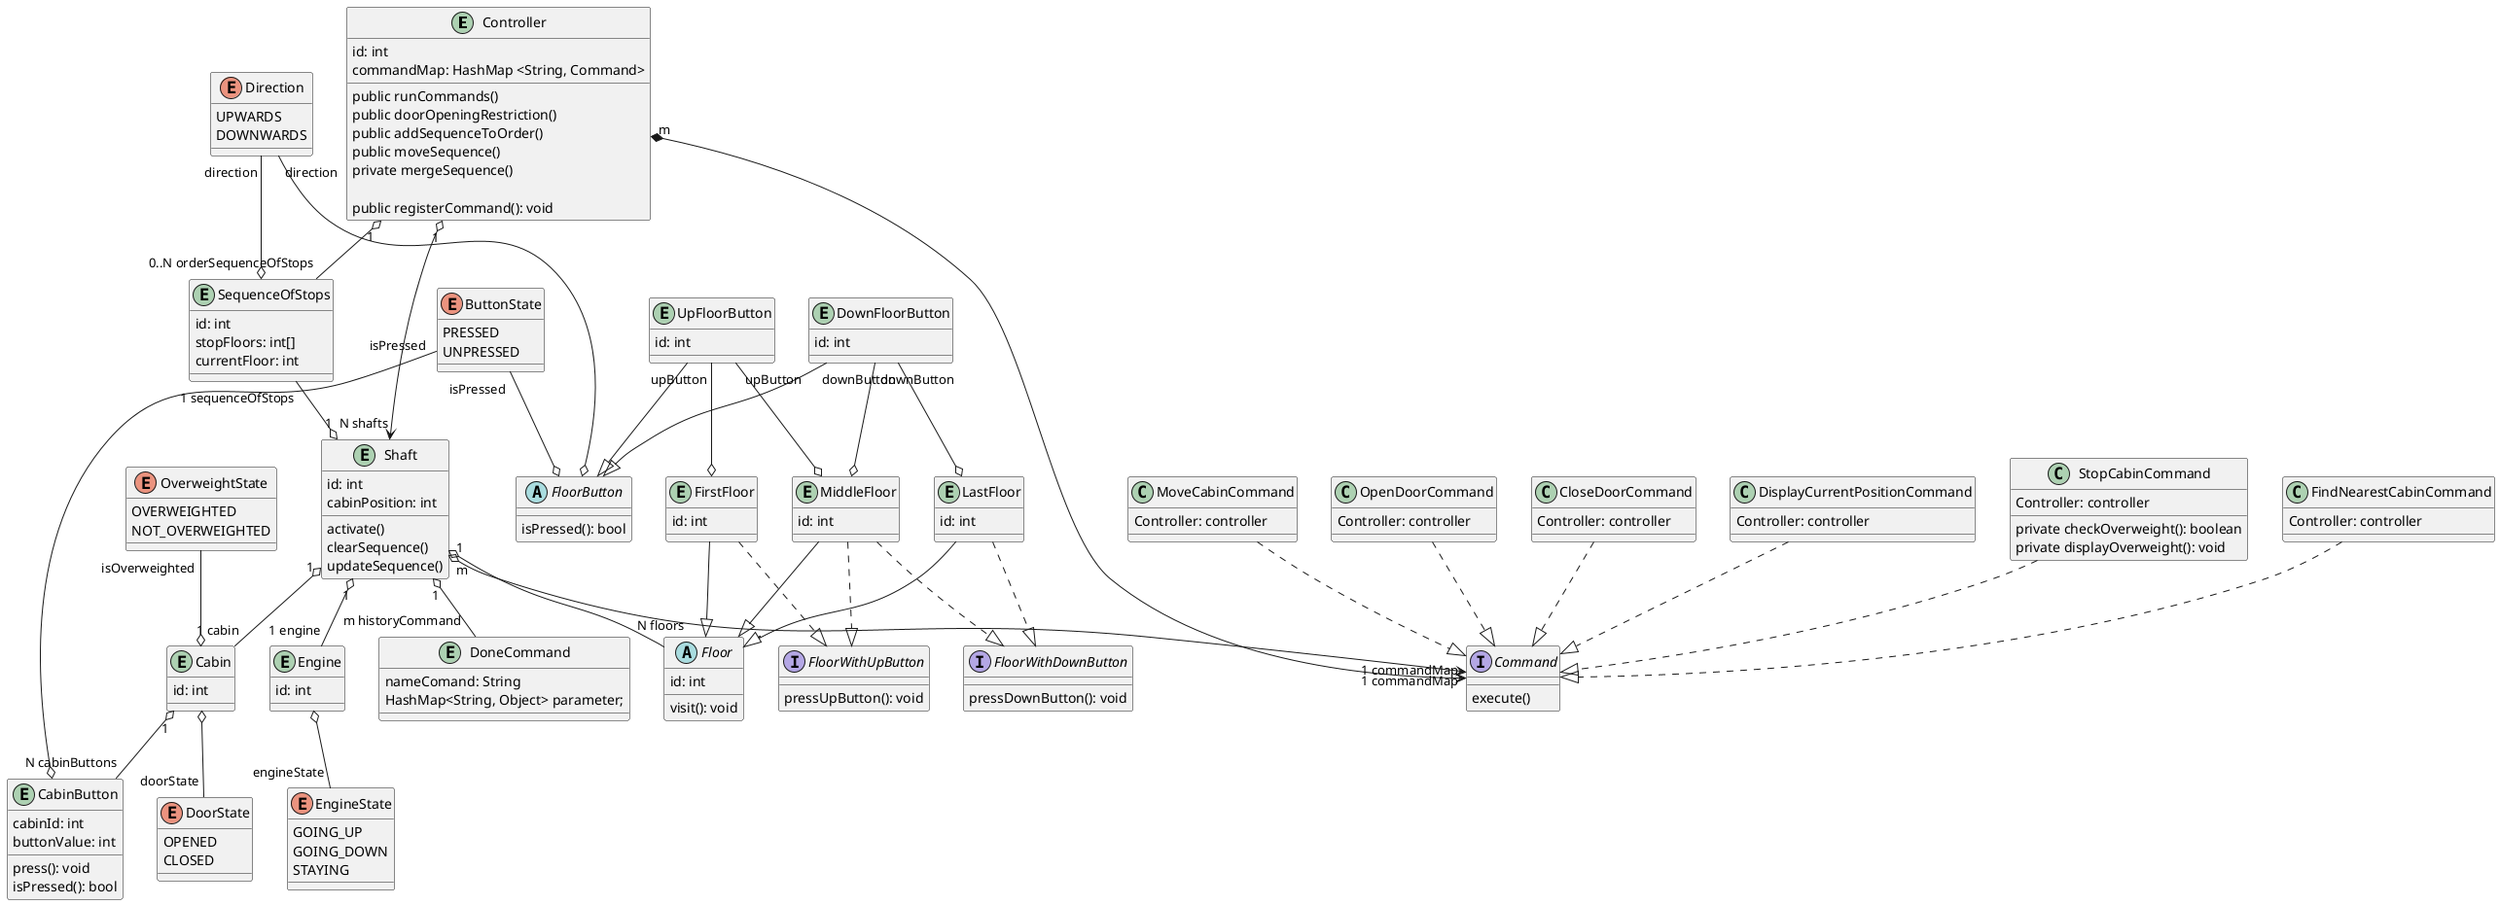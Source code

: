 @startuml
entity "Controller"{
id: int
commandMap: HashMap <String, Command>
public runCommands()
public doorOpeningRestriction()
public addSequenceToOrder()
public moveSequence()
private mergeSequence()

public registerCommand(): void
}

enum DoorState{
OPENED
CLOSED
}

entity Cabin{
id: int
}

entity SequenceOfStops {
id: int
stopFloors: int[]
currentFloor: int
}

Direction "direction" --o SequenceOfStops


enum EngineState{
GOING_UP
GOING_DOWN
STAYING
}

enum Direction{
UPWARDS
DOWNWARDS
}

enum ButtonState{
PRESSED
UNPRESSED
}

entity "CabinButton"{
cabinId: int
buttonValue: int

press(): void
isPressed(): bool
}


abstract "FloorButton"{
  isPressed(): bool
}

entity "UpFloorButton" {
  id: int
}

entity "DownFloorButton" {
 id: int
}

"UpFloorButton" --|> "FloorButton"
"DownFloorButton" --|> "FloorButton"

abstract Floor{
  id: int
  visit(): void
}

interface FloorWithUpButton {
  pressUpButton(): void
}

interface FloorWithDownButton {
 pressDownButton(): void
}



entity FirstFloor {
  id: int
}

FirstFloor --|> Floor
FirstFloor ..|> FloorWithUpButton

entity LastFloor {
  id: int
}

LastFloor --|> Floor
LastFloor ..|> FloorWithDownButton

entity MiddleFloor {
  id: int
}

"UpFloorButton" "upButton" --o FirstFloor
"UpFloorButton" "upButton" --o MiddleFloor

"DownFloorButton" "downButton" --o MiddleFloor
"DownFloorButton" "downButton" --o LastFloor

MiddleFloor --|> Floor
MiddleFloor ..|> FloorWithUpButton
MiddleFloor ..|> FloorWithDownButton

Direction "direction" --o "FloorButton"

Cabin "1" o-- "N cabinButtons" "CabinButton"
ButtonState "isPressed " --o "FloorButton"
ButtonState "isPressed " --o "CabinButton"

entity Engine {
  id: int
}

Engine o-- "engineState" EngineState

entity DoneCommand{
    nameComand: String
    HashMap<String, Object> parameter;
}

entity Shaft {
  id: int
  cabinPosition: int
  activate()
  clearSequence()
  updateSequence()
}

Shaft "1" o-- "m historyCommand" DoneCommand

Shaft "1" o-- "1 engine" Engine

Shaft "1" o-- "N floors" Floor
Controller "1" o--> "N shafts" Shaft

Shaft "1" o-- "1 cabin" Cabin

Cabin o-- "doorState" DoorState

SequenceOfStops "1 sequenceOfStops" --o "1" Shaft
Controller "1" o-- "0..N orderSequenceOfStops" SequenceOfStops

interface Command {
    execute()
}

class MoveCabinCommand {
    Controller: controller
}
class OpenDoorCommand {
    Controller: controller
}
class CloseDoorCommand {
    Controller: controller
}
class DisplayCurrentPositionCommand{
    Controller: controller
}
class StopCabinCommand {
    Controller: controller

    private checkOverweight(): boolean
    private displayOverweight(): void
}

class FindNearestCabinCommand {
    Controller: controller
}

enum OverweightState {
    OVERWEIGHTED
    NOT_OVERWEIGHTED
}

OverweightState "isOverweighted" --o Cabin

MoveCabinCommand  ..|> Command
OpenDoorCommand  ..|> Command
CloseDoorCommand  ..|> Command
DisplayCurrentPositionCommand  ..|> Command
StopCabinCommand  ..|> Command
FindNearestCabinCommand  ..|> Command


Controller "m" *--> "1 commandMap" Command
Shaft "m" o--> "1 commandMap" Command


@enduml
